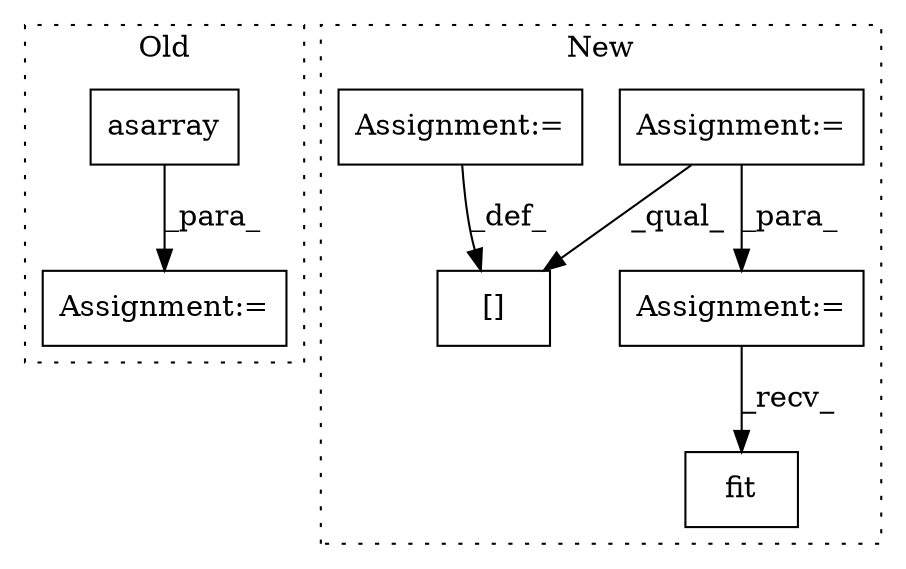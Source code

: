 digraph G {
subgraph cluster0 {
1 [label="asarray" a="32" s="1174,1279" l="8,1" shape="box"];
4 [label="Assignment:=" a="7" s="1167" l="1" shape="box"];
label = "Old";
style="dotted";
}
subgraph cluster1 {
2 [label="fit" a="32" s="1834" l="5" shape="box"];
3 [label="Assignment:=" a="7" s="1542" l="1" shape="box"];
5 [label="[]" a="2" s="1597,1670" l="14,2" shape="box"];
6 [label="Assignment:=" a="7" s="1743" l="1" shape="box"];
7 [label="Assignment:=" a="7" s="1672" l="1" shape="box"];
label = "New";
style="dotted";
}
1 -> 4 [label="_para_"];
3 -> 6 [label="_para_"];
3 -> 5 [label="_qual_"];
6 -> 2 [label="_recv_"];
7 -> 5 [label="_def_"];
}